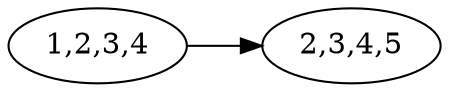 digraph G {
	rankdir = LR
	node1234 [label ="1,2,3,4"]
	node2345 [label ="2,3,4,5"]
	node1234 -> node2345
}